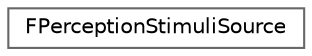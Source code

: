 digraph "Graphical Class Hierarchy"
{
 // INTERACTIVE_SVG=YES
 // LATEX_PDF_SIZE
  bgcolor="transparent";
  edge [fontname=Helvetica,fontsize=10,labelfontname=Helvetica,labelfontsize=10];
  node [fontname=Helvetica,fontsize=10,shape=box,height=0.2,width=0.4];
  rankdir="LR";
  Node0 [id="Node000000",label="FPerceptionStimuliSource",height=0.2,width=0.4,color="grey40", fillcolor="white", style="filled",URL="$d9/d18/structFPerceptionStimuliSource.html",tooltip=" "];
}
